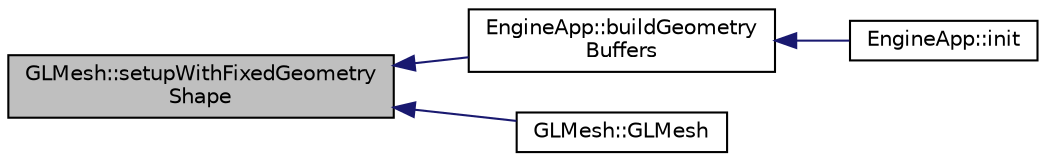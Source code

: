 digraph "GLMesh::setupWithFixedGeometryShape"
{
  edge [fontname="Helvetica",fontsize="10",labelfontname="Helvetica",labelfontsize="10"];
  node [fontname="Helvetica",fontsize="10",shape=record];
  rankdir="LR";
  Node47 [label="GLMesh::setupWithFixedGeometry\lShape",height=0.2,width=0.4,color="black", fillcolor="grey75", style="filled", fontcolor="black"];
  Node47 -> Node48 [dir="back",color="midnightblue",fontsize="10",style="solid",fontname="Helvetica"];
  Node48 [label="EngineApp::buildGeometry\lBuffers",height=0.2,width=0.4,color="black", fillcolor="white", style="filled",URL="$class_engine_app.html#a711a22fc037c19fe8d3d7d789cfb69a7",tooltip="bind geometry buffers, that is, bind geometry data in vertex array objects. "];
  Node48 -> Node49 [dir="back",color="midnightblue",fontsize="10",style="solid",fontname="Helvetica"];
  Node49 [label="EngineApp::init",height=0.2,width=0.4,color="black", fillcolor="white", style="filled",URL="$class_engine_app.html#a098c2dcd565dce933bb43e7fca12de5e",tooltip="all initialization for engine, for example, buildGeometryBuffers, buildUniformBuffers, will be done here. "];
  Node47 -> Node50 [dir="back",color="midnightblue",fontsize="10",style="solid",fontname="Helvetica"];
  Node50 [label="GLMesh::GLMesh",height=0.2,width=0.4,color="black", fillcolor="white", style="filled",URL="$class_g_l_mesh.html#a25ccb8776132c57a476e5b706dfab5fd"];
}

